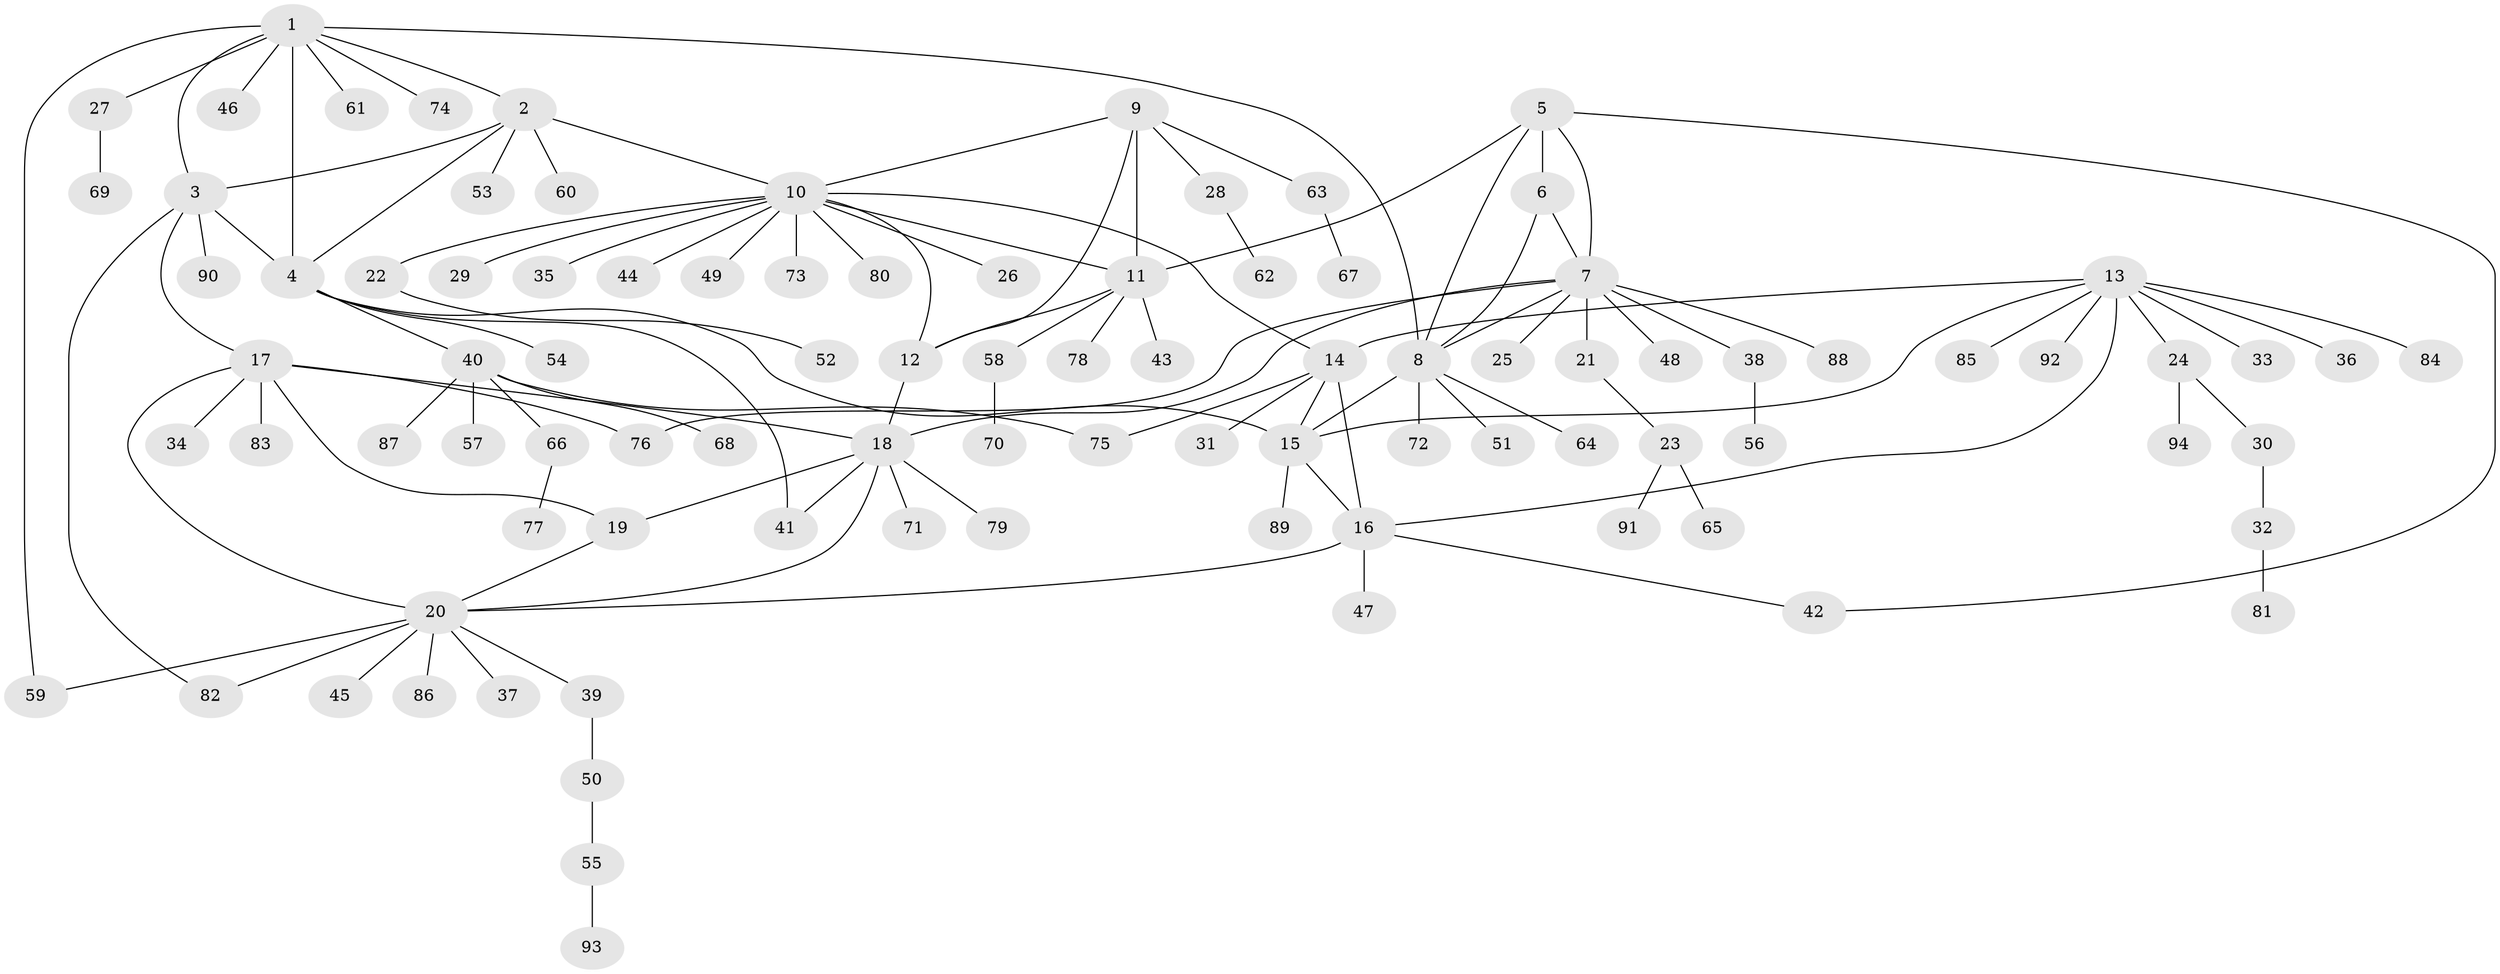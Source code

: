 // coarse degree distribution, {15: 0.013888888888888888, 5: 0.041666666666666664, 6: 0.027777777777777776, 3: 0.041666666666666664, 9: 0.027777777777777776, 4: 0.013888888888888888, 11: 0.013888888888888888, 7: 0.05555555555555555, 10: 0.013888888888888888, 2: 0.1388888888888889, 1: 0.6111111111111112}
// Generated by graph-tools (version 1.1) at 2025/42/03/06/25 10:42:11]
// undirected, 94 vertices, 120 edges
graph export_dot {
graph [start="1"]
  node [color=gray90,style=filled];
  1;
  2;
  3;
  4;
  5;
  6;
  7;
  8;
  9;
  10;
  11;
  12;
  13;
  14;
  15;
  16;
  17;
  18;
  19;
  20;
  21;
  22;
  23;
  24;
  25;
  26;
  27;
  28;
  29;
  30;
  31;
  32;
  33;
  34;
  35;
  36;
  37;
  38;
  39;
  40;
  41;
  42;
  43;
  44;
  45;
  46;
  47;
  48;
  49;
  50;
  51;
  52;
  53;
  54;
  55;
  56;
  57;
  58;
  59;
  60;
  61;
  62;
  63;
  64;
  65;
  66;
  67;
  68;
  69;
  70;
  71;
  72;
  73;
  74;
  75;
  76;
  77;
  78;
  79;
  80;
  81;
  82;
  83;
  84;
  85;
  86;
  87;
  88;
  89;
  90;
  91;
  92;
  93;
  94;
  1 -- 2;
  1 -- 3;
  1 -- 4;
  1 -- 8;
  1 -- 27;
  1 -- 46;
  1 -- 59;
  1 -- 61;
  1 -- 74;
  2 -- 3;
  2 -- 4;
  2 -- 10;
  2 -- 53;
  2 -- 60;
  3 -- 4;
  3 -- 17;
  3 -- 82;
  3 -- 90;
  4 -- 15;
  4 -- 40;
  4 -- 41;
  4 -- 54;
  5 -- 6;
  5 -- 7;
  5 -- 8;
  5 -- 11;
  5 -- 42;
  6 -- 7;
  6 -- 8;
  7 -- 8;
  7 -- 18;
  7 -- 21;
  7 -- 25;
  7 -- 38;
  7 -- 48;
  7 -- 76;
  7 -- 88;
  8 -- 15;
  8 -- 51;
  8 -- 64;
  8 -- 72;
  9 -- 10;
  9 -- 11;
  9 -- 12;
  9 -- 28;
  9 -- 63;
  10 -- 11;
  10 -- 12;
  10 -- 14;
  10 -- 22;
  10 -- 26;
  10 -- 29;
  10 -- 35;
  10 -- 44;
  10 -- 49;
  10 -- 73;
  10 -- 80;
  11 -- 12;
  11 -- 43;
  11 -- 58;
  11 -- 78;
  12 -- 18;
  13 -- 14;
  13 -- 15;
  13 -- 16;
  13 -- 24;
  13 -- 33;
  13 -- 36;
  13 -- 84;
  13 -- 85;
  13 -- 92;
  14 -- 15;
  14 -- 16;
  14 -- 31;
  14 -- 75;
  15 -- 16;
  15 -- 89;
  16 -- 20;
  16 -- 42;
  16 -- 47;
  17 -- 18;
  17 -- 19;
  17 -- 20;
  17 -- 34;
  17 -- 76;
  17 -- 83;
  18 -- 19;
  18 -- 20;
  18 -- 41;
  18 -- 71;
  18 -- 79;
  19 -- 20;
  20 -- 37;
  20 -- 39;
  20 -- 45;
  20 -- 59;
  20 -- 82;
  20 -- 86;
  21 -- 23;
  22 -- 52;
  23 -- 65;
  23 -- 91;
  24 -- 30;
  24 -- 94;
  27 -- 69;
  28 -- 62;
  30 -- 32;
  32 -- 81;
  38 -- 56;
  39 -- 50;
  40 -- 57;
  40 -- 66;
  40 -- 68;
  40 -- 75;
  40 -- 87;
  50 -- 55;
  55 -- 93;
  58 -- 70;
  63 -- 67;
  66 -- 77;
}
